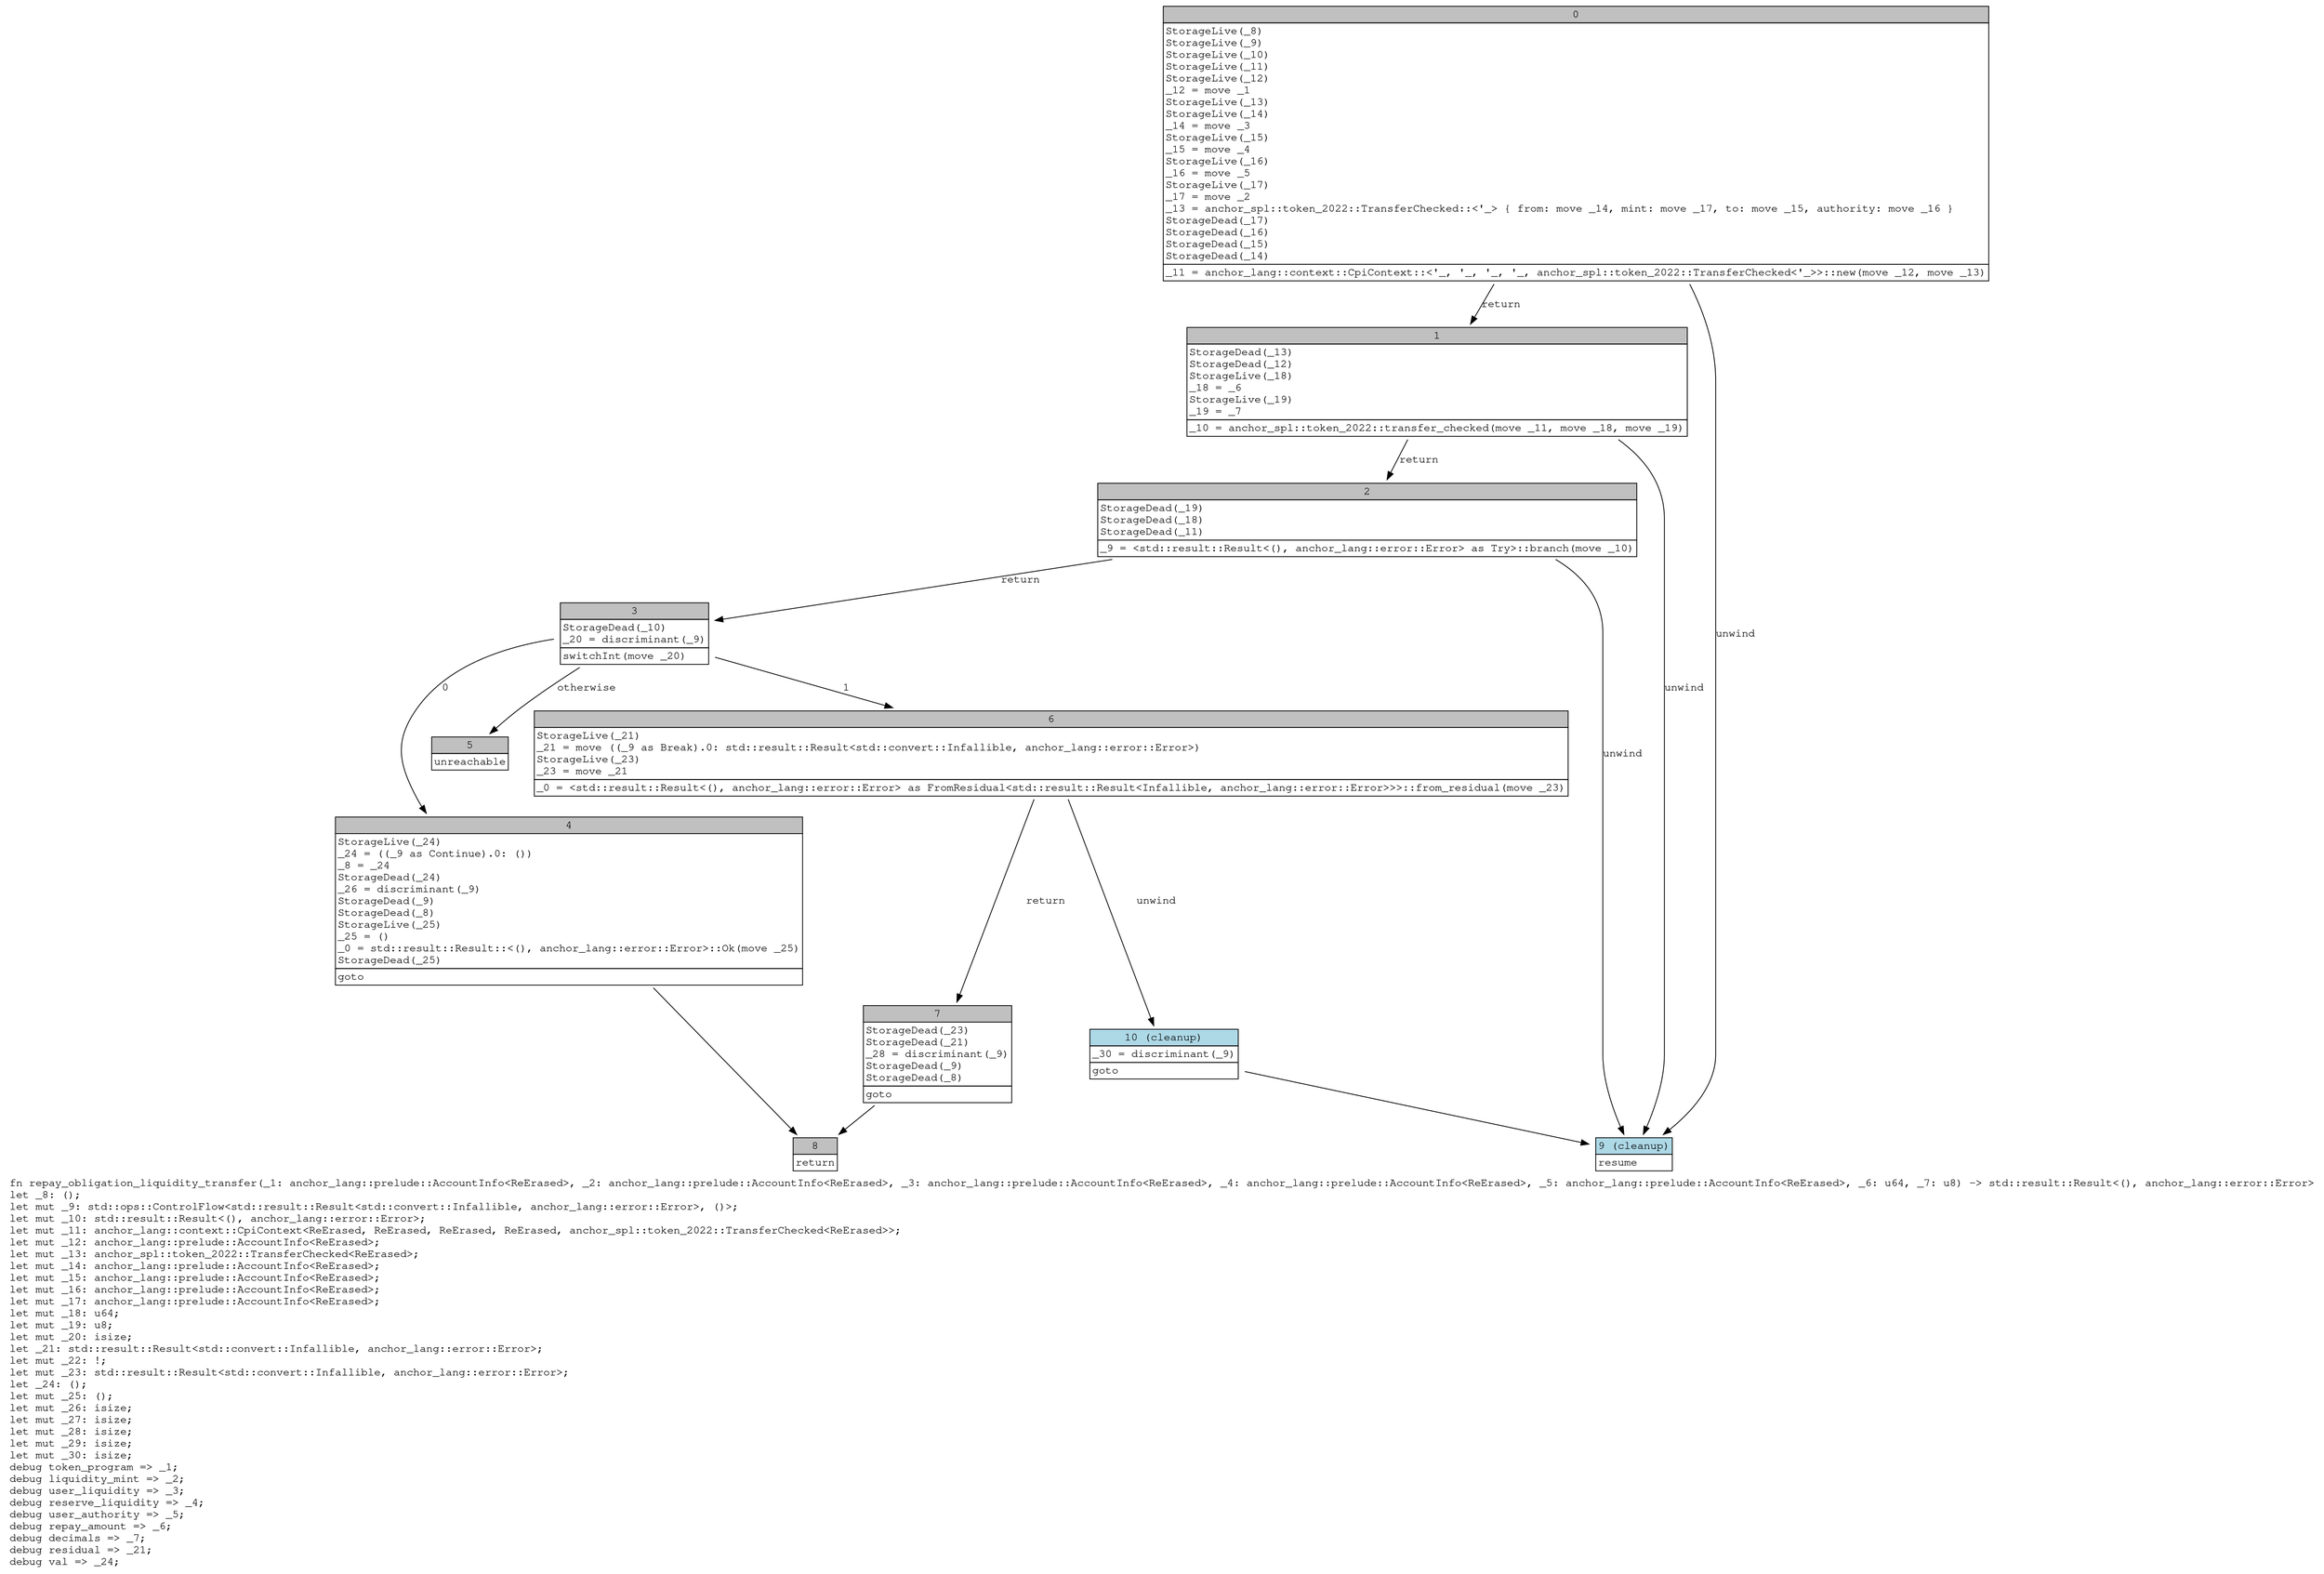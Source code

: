 digraph Mir_0_2811 {
    graph [fontname="Courier, monospace"];
    node [fontname="Courier, monospace"];
    edge [fontname="Courier, monospace"];
    label=<fn repay_obligation_liquidity_transfer(_1: anchor_lang::prelude::AccountInfo&lt;ReErased&gt;, _2: anchor_lang::prelude::AccountInfo&lt;ReErased&gt;, _3: anchor_lang::prelude::AccountInfo&lt;ReErased&gt;, _4: anchor_lang::prelude::AccountInfo&lt;ReErased&gt;, _5: anchor_lang::prelude::AccountInfo&lt;ReErased&gt;, _6: u64, _7: u8) -&gt; std::result::Result&lt;(), anchor_lang::error::Error&gt;<br align="left"/>let _8: ();<br align="left"/>let mut _9: std::ops::ControlFlow&lt;std::result::Result&lt;std::convert::Infallible, anchor_lang::error::Error&gt;, ()&gt;;<br align="left"/>let mut _10: std::result::Result&lt;(), anchor_lang::error::Error&gt;;<br align="left"/>let mut _11: anchor_lang::context::CpiContext&lt;ReErased, ReErased, ReErased, ReErased, anchor_spl::token_2022::TransferChecked&lt;ReErased&gt;&gt;;<br align="left"/>let mut _12: anchor_lang::prelude::AccountInfo&lt;ReErased&gt;;<br align="left"/>let mut _13: anchor_spl::token_2022::TransferChecked&lt;ReErased&gt;;<br align="left"/>let mut _14: anchor_lang::prelude::AccountInfo&lt;ReErased&gt;;<br align="left"/>let mut _15: anchor_lang::prelude::AccountInfo&lt;ReErased&gt;;<br align="left"/>let mut _16: anchor_lang::prelude::AccountInfo&lt;ReErased&gt;;<br align="left"/>let mut _17: anchor_lang::prelude::AccountInfo&lt;ReErased&gt;;<br align="left"/>let mut _18: u64;<br align="left"/>let mut _19: u8;<br align="left"/>let mut _20: isize;<br align="left"/>let _21: std::result::Result&lt;std::convert::Infallible, anchor_lang::error::Error&gt;;<br align="left"/>let mut _22: !;<br align="left"/>let mut _23: std::result::Result&lt;std::convert::Infallible, anchor_lang::error::Error&gt;;<br align="left"/>let _24: ();<br align="left"/>let mut _25: ();<br align="left"/>let mut _26: isize;<br align="left"/>let mut _27: isize;<br align="left"/>let mut _28: isize;<br align="left"/>let mut _29: isize;<br align="left"/>let mut _30: isize;<br align="left"/>debug token_program =&gt; _1;<br align="left"/>debug liquidity_mint =&gt; _2;<br align="left"/>debug user_liquidity =&gt; _3;<br align="left"/>debug reserve_liquidity =&gt; _4;<br align="left"/>debug user_authority =&gt; _5;<br align="left"/>debug repay_amount =&gt; _6;<br align="left"/>debug decimals =&gt; _7;<br align="left"/>debug residual =&gt; _21;<br align="left"/>debug val =&gt; _24;<br align="left"/>>;
    bb0__0_2811 [shape="none", label=<<table border="0" cellborder="1" cellspacing="0"><tr><td bgcolor="gray" align="center" colspan="1">0</td></tr><tr><td align="left" balign="left">StorageLive(_8)<br/>StorageLive(_9)<br/>StorageLive(_10)<br/>StorageLive(_11)<br/>StorageLive(_12)<br/>_12 = move _1<br/>StorageLive(_13)<br/>StorageLive(_14)<br/>_14 = move _3<br/>StorageLive(_15)<br/>_15 = move _4<br/>StorageLive(_16)<br/>_16 = move _5<br/>StorageLive(_17)<br/>_17 = move _2<br/>_13 = anchor_spl::token_2022::TransferChecked::&lt;'_&gt; { from: move _14, mint: move _17, to: move _15, authority: move _16 }<br/>StorageDead(_17)<br/>StorageDead(_16)<br/>StorageDead(_15)<br/>StorageDead(_14)<br/></td></tr><tr><td align="left">_11 = anchor_lang::context::CpiContext::&lt;'_, '_, '_, '_, anchor_spl::token_2022::TransferChecked&lt;'_&gt;&gt;::new(move _12, move _13)</td></tr></table>>];
    bb1__0_2811 [shape="none", label=<<table border="0" cellborder="1" cellspacing="0"><tr><td bgcolor="gray" align="center" colspan="1">1</td></tr><tr><td align="left" balign="left">StorageDead(_13)<br/>StorageDead(_12)<br/>StorageLive(_18)<br/>_18 = _6<br/>StorageLive(_19)<br/>_19 = _7<br/></td></tr><tr><td align="left">_10 = anchor_spl::token_2022::transfer_checked(move _11, move _18, move _19)</td></tr></table>>];
    bb2__0_2811 [shape="none", label=<<table border="0" cellborder="1" cellspacing="0"><tr><td bgcolor="gray" align="center" colspan="1">2</td></tr><tr><td align="left" balign="left">StorageDead(_19)<br/>StorageDead(_18)<br/>StorageDead(_11)<br/></td></tr><tr><td align="left">_9 = &lt;std::result::Result&lt;(), anchor_lang::error::Error&gt; as Try&gt;::branch(move _10)</td></tr></table>>];
    bb3__0_2811 [shape="none", label=<<table border="0" cellborder="1" cellspacing="0"><tr><td bgcolor="gray" align="center" colspan="1">3</td></tr><tr><td align="left" balign="left">StorageDead(_10)<br/>_20 = discriminant(_9)<br/></td></tr><tr><td align="left">switchInt(move _20)</td></tr></table>>];
    bb4__0_2811 [shape="none", label=<<table border="0" cellborder="1" cellspacing="0"><tr><td bgcolor="gray" align="center" colspan="1">4</td></tr><tr><td align="left" balign="left">StorageLive(_24)<br/>_24 = ((_9 as Continue).0: ())<br/>_8 = _24<br/>StorageDead(_24)<br/>_26 = discriminant(_9)<br/>StorageDead(_9)<br/>StorageDead(_8)<br/>StorageLive(_25)<br/>_25 = ()<br/>_0 = std::result::Result::&lt;(), anchor_lang::error::Error&gt;::Ok(move _25)<br/>StorageDead(_25)<br/></td></tr><tr><td align="left">goto</td></tr></table>>];
    bb5__0_2811 [shape="none", label=<<table border="0" cellborder="1" cellspacing="0"><tr><td bgcolor="gray" align="center" colspan="1">5</td></tr><tr><td align="left">unreachable</td></tr></table>>];
    bb6__0_2811 [shape="none", label=<<table border="0" cellborder="1" cellspacing="0"><tr><td bgcolor="gray" align="center" colspan="1">6</td></tr><tr><td align="left" balign="left">StorageLive(_21)<br/>_21 = move ((_9 as Break).0: std::result::Result&lt;std::convert::Infallible, anchor_lang::error::Error&gt;)<br/>StorageLive(_23)<br/>_23 = move _21<br/></td></tr><tr><td align="left">_0 = &lt;std::result::Result&lt;(), anchor_lang::error::Error&gt; as FromResidual&lt;std::result::Result&lt;Infallible, anchor_lang::error::Error&gt;&gt;&gt;::from_residual(move _23)</td></tr></table>>];
    bb7__0_2811 [shape="none", label=<<table border="0" cellborder="1" cellspacing="0"><tr><td bgcolor="gray" align="center" colspan="1">7</td></tr><tr><td align="left" balign="left">StorageDead(_23)<br/>StorageDead(_21)<br/>_28 = discriminant(_9)<br/>StorageDead(_9)<br/>StorageDead(_8)<br/></td></tr><tr><td align="left">goto</td></tr></table>>];
    bb8__0_2811 [shape="none", label=<<table border="0" cellborder="1" cellspacing="0"><tr><td bgcolor="gray" align="center" colspan="1">8</td></tr><tr><td align="left">return</td></tr></table>>];
    bb9__0_2811 [shape="none", label=<<table border="0" cellborder="1" cellspacing="0"><tr><td bgcolor="lightblue" align="center" colspan="1">9 (cleanup)</td></tr><tr><td align="left">resume</td></tr></table>>];
    bb10__0_2811 [shape="none", label=<<table border="0" cellborder="1" cellspacing="0"><tr><td bgcolor="lightblue" align="center" colspan="1">10 (cleanup)</td></tr><tr><td align="left" balign="left">_30 = discriminant(_9)<br/></td></tr><tr><td align="left">goto</td></tr></table>>];
    bb0__0_2811 -> bb1__0_2811 [label="return"];
    bb0__0_2811 -> bb9__0_2811 [label="unwind"];
    bb1__0_2811 -> bb2__0_2811 [label="return"];
    bb1__0_2811 -> bb9__0_2811 [label="unwind"];
    bb2__0_2811 -> bb3__0_2811 [label="return"];
    bb2__0_2811 -> bb9__0_2811 [label="unwind"];
    bb3__0_2811 -> bb4__0_2811 [label="0"];
    bb3__0_2811 -> bb6__0_2811 [label="1"];
    bb3__0_2811 -> bb5__0_2811 [label="otherwise"];
    bb4__0_2811 -> bb8__0_2811 [label=""];
    bb6__0_2811 -> bb7__0_2811 [label="return"];
    bb6__0_2811 -> bb10__0_2811 [label="unwind"];
    bb7__0_2811 -> bb8__0_2811 [label=""];
    bb10__0_2811 -> bb9__0_2811 [label=""];
}

